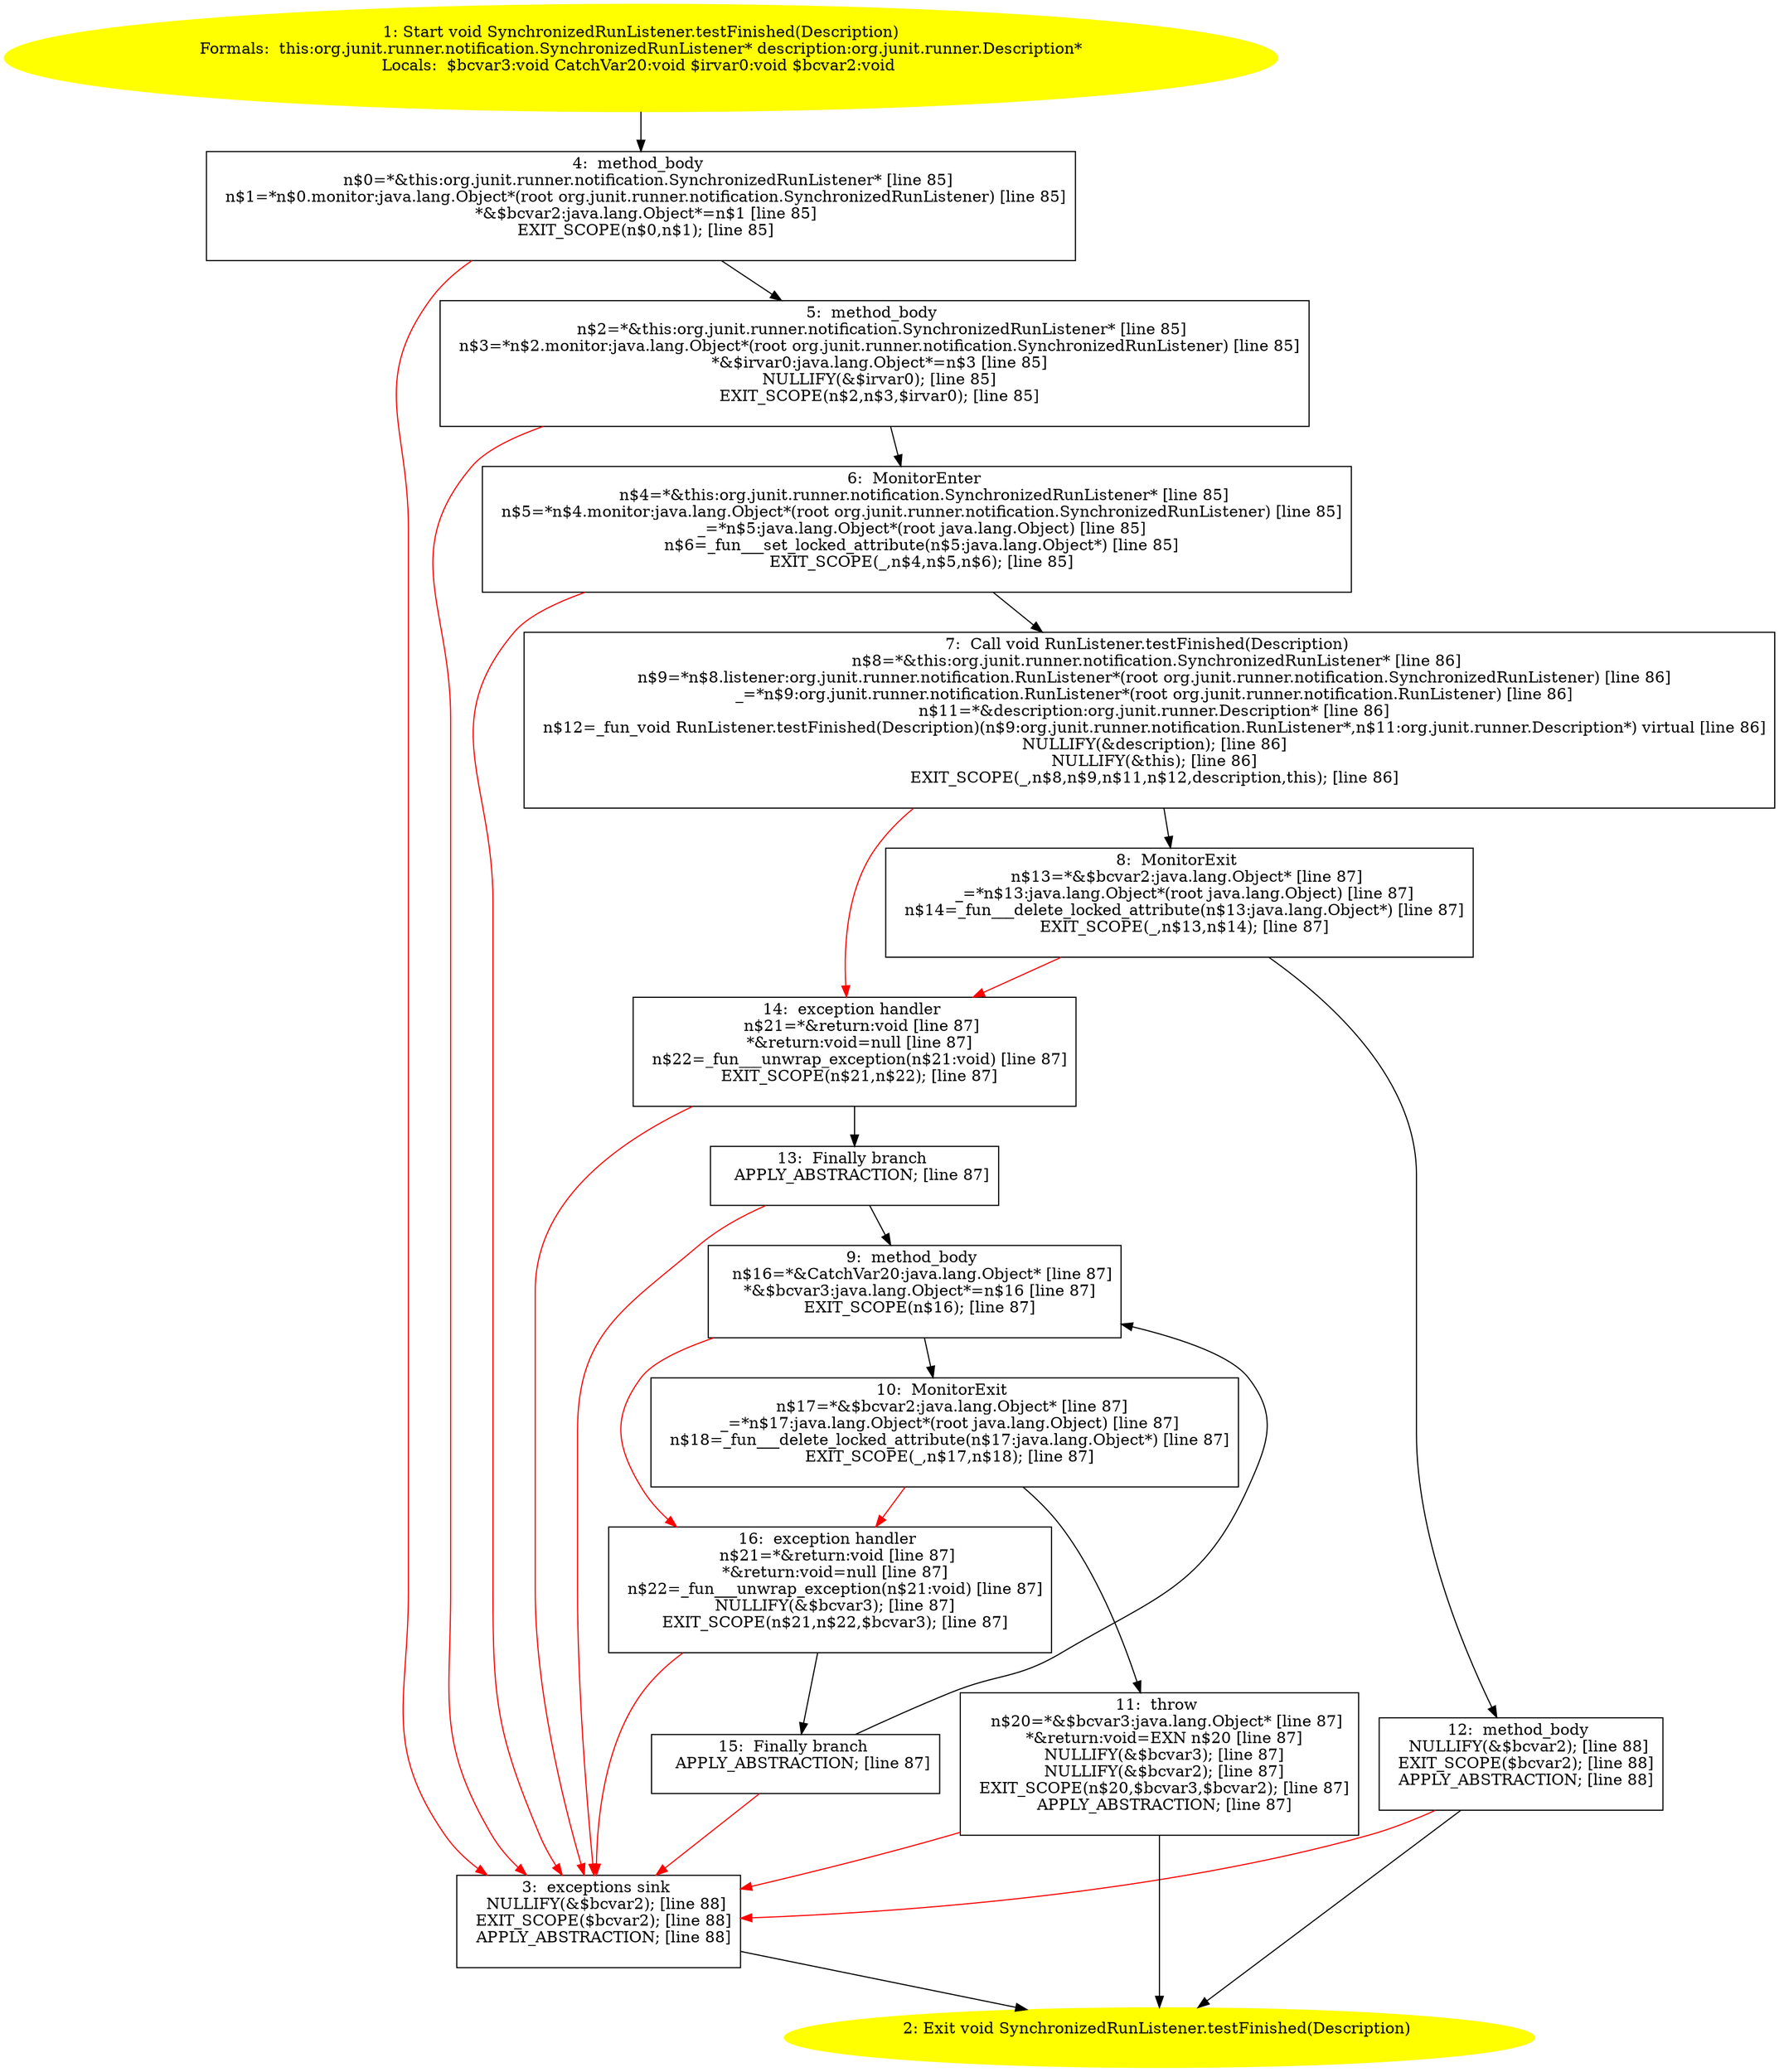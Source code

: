 /* @generated */
digraph cfg {
"org.junit.runner.notification.SynchronizedRunListener.testFinished(org.junit.runner.Description):voi.41c4e7c19a8a32520dc014959a389d0e_1" [label="1: Start void SynchronizedRunListener.testFinished(Description)\nFormals:  this:org.junit.runner.notification.SynchronizedRunListener* description:org.junit.runner.Description*\nLocals:  $bcvar3:void CatchVar20:void $irvar0:void $bcvar2:void \n  " color=yellow style=filled]
	

	 "org.junit.runner.notification.SynchronizedRunListener.testFinished(org.junit.runner.Description):voi.41c4e7c19a8a32520dc014959a389d0e_1" -> "org.junit.runner.notification.SynchronizedRunListener.testFinished(org.junit.runner.Description):voi.41c4e7c19a8a32520dc014959a389d0e_4" ;
"org.junit.runner.notification.SynchronizedRunListener.testFinished(org.junit.runner.Description):voi.41c4e7c19a8a32520dc014959a389d0e_2" [label="2: Exit void SynchronizedRunListener.testFinished(Description) \n  " color=yellow style=filled]
	

"org.junit.runner.notification.SynchronizedRunListener.testFinished(org.junit.runner.Description):voi.41c4e7c19a8a32520dc014959a389d0e_3" [label="3:  exceptions sink \n   NULLIFY(&$bcvar2); [line 88]\n  EXIT_SCOPE($bcvar2); [line 88]\n  APPLY_ABSTRACTION; [line 88]\n " shape="box"]
	

	 "org.junit.runner.notification.SynchronizedRunListener.testFinished(org.junit.runner.Description):voi.41c4e7c19a8a32520dc014959a389d0e_3" -> "org.junit.runner.notification.SynchronizedRunListener.testFinished(org.junit.runner.Description):voi.41c4e7c19a8a32520dc014959a389d0e_2" ;
"org.junit.runner.notification.SynchronizedRunListener.testFinished(org.junit.runner.Description):voi.41c4e7c19a8a32520dc014959a389d0e_4" [label="4:  method_body \n   n$0=*&this:org.junit.runner.notification.SynchronizedRunListener* [line 85]\n  n$1=*n$0.monitor:java.lang.Object*(root org.junit.runner.notification.SynchronizedRunListener) [line 85]\n  *&$bcvar2:java.lang.Object*=n$1 [line 85]\n  EXIT_SCOPE(n$0,n$1); [line 85]\n " shape="box"]
	

	 "org.junit.runner.notification.SynchronizedRunListener.testFinished(org.junit.runner.Description):voi.41c4e7c19a8a32520dc014959a389d0e_4" -> "org.junit.runner.notification.SynchronizedRunListener.testFinished(org.junit.runner.Description):voi.41c4e7c19a8a32520dc014959a389d0e_5" ;
	 "org.junit.runner.notification.SynchronizedRunListener.testFinished(org.junit.runner.Description):voi.41c4e7c19a8a32520dc014959a389d0e_4" -> "org.junit.runner.notification.SynchronizedRunListener.testFinished(org.junit.runner.Description):voi.41c4e7c19a8a32520dc014959a389d0e_3" [color="red" ];
"org.junit.runner.notification.SynchronizedRunListener.testFinished(org.junit.runner.Description):voi.41c4e7c19a8a32520dc014959a389d0e_5" [label="5:  method_body \n   n$2=*&this:org.junit.runner.notification.SynchronizedRunListener* [line 85]\n  n$3=*n$2.monitor:java.lang.Object*(root org.junit.runner.notification.SynchronizedRunListener) [line 85]\n  *&$irvar0:java.lang.Object*=n$3 [line 85]\n  NULLIFY(&$irvar0); [line 85]\n  EXIT_SCOPE(n$2,n$3,$irvar0); [line 85]\n " shape="box"]
	

	 "org.junit.runner.notification.SynchronizedRunListener.testFinished(org.junit.runner.Description):voi.41c4e7c19a8a32520dc014959a389d0e_5" -> "org.junit.runner.notification.SynchronizedRunListener.testFinished(org.junit.runner.Description):voi.41c4e7c19a8a32520dc014959a389d0e_6" ;
	 "org.junit.runner.notification.SynchronizedRunListener.testFinished(org.junit.runner.Description):voi.41c4e7c19a8a32520dc014959a389d0e_5" -> "org.junit.runner.notification.SynchronizedRunListener.testFinished(org.junit.runner.Description):voi.41c4e7c19a8a32520dc014959a389d0e_3" [color="red" ];
"org.junit.runner.notification.SynchronizedRunListener.testFinished(org.junit.runner.Description):voi.41c4e7c19a8a32520dc014959a389d0e_6" [label="6:  MonitorEnter \n   n$4=*&this:org.junit.runner.notification.SynchronizedRunListener* [line 85]\n  n$5=*n$4.monitor:java.lang.Object*(root org.junit.runner.notification.SynchronizedRunListener) [line 85]\n  _=*n$5:java.lang.Object*(root java.lang.Object) [line 85]\n  n$6=_fun___set_locked_attribute(n$5:java.lang.Object*) [line 85]\n  EXIT_SCOPE(_,n$4,n$5,n$6); [line 85]\n " shape="box"]
	

	 "org.junit.runner.notification.SynchronizedRunListener.testFinished(org.junit.runner.Description):voi.41c4e7c19a8a32520dc014959a389d0e_6" -> "org.junit.runner.notification.SynchronizedRunListener.testFinished(org.junit.runner.Description):voi.41c4e7c19a8a32520dc014959a389d0e_7" ;
	 "org.junit.runner.notification.SynchronizedRunListener.testFinished(org.junit.runner.Description):voi.41c4e7c19a8a32520dc014959a389d0e_6" -> "org.junit.runner.notification.SynchronizedRunListener.testFinished(org.junit.runner.Description):voi.41c4e7c19a8a32520dc014959a389d0e_3" [color="red" ];
"org.junit.runner.notification.SynchronizedRunListener.testFinished(org.junit.runner.Description):voi.41c4e7c19a8a32520dc014959a389d0e_7" [label="7:  Call void RunListener.testFinished(Description) \n   n$8=*&this:org.junit.runner.notification.SynchronizedRunListener* [line 86]\n  n$9=*n$8.listener:org.junit.runner.notification.RunListener*(root org.junit.runner.notification.SynchronizedRunListener) [line 86]\n  _=*n$9:org.junit.runner.notification.RunListener*(root org.junit.runner.notification.RunListener) [line 86]\n  n$11=*&description:org.junit.runner.Description* [line 86]\n  n$12=_fun_void RunListener.testFinished(Description)(n$9:org.junit.runner.notification.RunListener*,n$11:org.junit.runner.Description*) virtual [line 86]\n  NULLIFY(&description); [line 86]\n  NULLIFY(&this); [line 86]\n  EXIT_SCOPE(_,n$8,n$9,n$11,n$12,description,this); [line 86]\n " shape="box"]
	

	 "org.junit.runner.notification.SynchronizedRunListener.testFinished(org.junit.runner.Description):voi.41c4e7c19a8a32520dc014959a389d0e_7" -> "org.junit.runner.notification.SynchronizedRunListener.testFinished(org.junit.runner.Description):voi.41c4e7c19a8a32520dc014959a389d0e_8" ;
	 "org.junit.runner.notification.SynchronizedRunListener.testFinished(org.junit.runner.Description):voi.41c4e7c19a8a32520dc014959a389d0e_7" -> "org.junit.runner.notification.SynchronizedRunListener.testFinished(org.junit.runner.Description):voi.41c4e7c19a8a32520dc014959a389d0e_14" [color="red" ];
"org.junit.runner.notification.SynchronizedRunListener.testFinished(org.junit.runner.Description):voi.41c4e7c19a8a32520dc014959a389d0e_8" [label="8:  MonitorExit \n   n$13=*&$bcvar2:java.lang.Object* [line 87]\n  _=*n$13:java.lang.Object*(root java.lang.Object) [line 87]\n  n$14=_fun___delete_locked_attribute(n$13:java.lang.Object*) [line 87]\n  EXIT_SCOPE(_,n$13,n$14); [line 87]\n " shape="box"]
	

	 "org.junit.runner.notification.SynchronizedRunListener.testFinished(org.junit.runner.Description):voi.41c4e7c19a8a32520dc014959a389d0e_8" -> "org.junit.runner.notification.SynchronizedRunListener.testFinished(org.junit.runner.Description):voi.41c4e7c19a8a32520dc014959a389d0e_12" ;
	 "org.junit.runner.notification.SynchronizedRunListener.testFinished(org.junit.runner.Description):voi.41c4e7c19a8a32520dc014959a389d0e_8" -> "org.junit.runner.notification.SynchronizedRunListener.testFinished(org.junit.runner.Description):voi.41c4e7c19a8a32520dc014959a389d0e_14" [color="red" ];
"org.junit.runner.notification.SynchronizedRunListener.testFinished(org.junit.runner.Description):voi.41c4e7c19a8a32520dc014959a389d0e_9" [label="9:  method_body \n   n$16=*&CatchVar20:java.lang.Object* [line 87]\n  *&$bcvar3:java.lang.Object*=n$16 [line 87]\n  EXIT_SCOPE(n$16); [line 87]\n " shape="box"]
	

	 "org.junit.runner.notification.SynchronizedRunListener.testFinished(org.junit.runner.Description):voi.41c4e7c19a8a32520dc014959a389d0e_9" -> "org.junit.runner.notification.SynchronizedRunListener.testFinished(org.junit.runner.Description):voi.41c4e7c19a8a32520dc014959a389d0e_10" ;
	 "org.junit.runner.notification.SynchronizedRunListener.testFinished(org.junit.runner.Description):voi.41c4e7c19a8a32520dc014959a389d0e_9" -> "org.junit.runner.notification.SynchronizedRunListener.testFinished(org.junit.runner.Description):voi.41c4e7c19a8a32520dc014959a389d0e_16" [color="red" ];
"org.junit.runner.notification.SynchronizedRunListener.testFinished(org.junit.runner.Description):voi.41c4e7c19a8a32520dc014959a389d0e_10" [label="10:  MonitorExit \n   n$17=*&$bcvar2:java.lang.Object* [line 87]\n  _=*n$17:java.lang.Object*(root java.lang.Object) [line 87]\n  n$18=_fun___delete_locked_attribute(n$17:java.lang.Object*) [line 87]\n  EXIT_SCOPE(_,n$17,n$18); [line 87]\n " shape="box"]
	

	 "org.junit.runner.notification.SynchronizedRunListener.testFinished(org.junit.runner.Description):voi.41c4e7c19a8a32520dc014959a389d0e_10" -> "org.junit.runner.notification.SynchronizedRunListener.testFinished(org.junit.runner.Description):voi.41c4e7c19a8a32520dc014959a389d0e_11" ;
	 "org.junit.runner.notification.SynchronizedRunListener.testFinished(org.junit.runner.Description):voi.41c4e7c19a8a32520dc014959a389d0e_10" -> "org.junit.runner.notification.SynchronizedRunListener.testFinished(org.junit.runner.Description):voi.41c4e7c19a8a32520dc014959a389d0e_16" [color="red" ];
"org.junit.runner.notification.SynchronizedRunListener.testFinished(org.junit.runner.Description):voi.41c4e7c19a8a32520dc014959a389d0e_11" [label="11:  throw \n   n$20=*&$bcvar3:java.lang.Object* [line 87]\n  *&return:void=EXN n$20 [line 87]\n  NULLIFY(&$bcvar3); [line 87]\n  NULLIFY(&$bcvar2); [line 87]\n  EXIT_SCOPE(n$20,$bcvar3,$bcvar2); [line 87]\n  APPLY_ABSTRACTION; [line 87]\n " shape="box"]
	

	 "org.junit.runner.notification.SynchronizedRunListener.testFinished(org.junit.runner.Description):voi.41c4e7c19a8a32520dc014959a389d0e_11" -> "org.junit.runner.notification.SynchronizedRunListener.testFinished(org.junit.runner.Description):voi.41c4e7c19a8a32520dc014959a389d0e_2" ;
	 "org.junit.runner.notification.SynchronizedRunListener.testFinished(org.junit.runner.Description):voi.41c4e7c19a8a32520dc014959a389d0e_11" -> "org.junit.runner.notification.SynchronizedRunListener.testFinished(org.junit.runner.Description):voi.41c4e7c19a8a32520dc014959a389d0e_3" [color="red" ];
"org.junit.runner.notification.SynchronizedRunListener.testFinished(org.junit.runner.Description):voi.41c4e7c19a8a32520dc014959a389d0e_12" [label="12:  method_body \n   NULLIFY(&$bcvar2); [line 88]\n  EXIT_SCOPE($bcvar2); [line 88]\n  APPLY_ABSTRACTION; [line 88]\n " shape="box"]
	

	 "org.junit.runner.notification.SynchronizedRunListener.testFinished(org.junit.runner.Description):voi.41c4e7c19a8a32520dc014959a389d0e_12" -> "org.junit.runner.notification.SynchronizedRunListener.testFinished(org.junit.runner.Description):voi.41c4e7c19a8a32520dc014959a389d0e_2" ;
	 "org.junit.runner.notification.SynchronizedRunListener.testFinished(org.junit.runner.Description):voi.41c4e7c19a8a32520dc014959a389d0e_12" -> "org.junit.runner.notification.SynchronizedRunListener.testFinished(org.junit.runner.Description):voi.41c4e7c19a8a32520dc014959a389d0e_3" [color="red" ];
"org.junit.runner.notification.SynchronizedRunListener.testFinished(org.junit.runner.Description):voi.41c4e7c19a8a32520dc014959a389d0e_13" [label="13:  Finally branch \n   APPLY_ABSTRACTION; [line 87]\n " shape="box"]
	

	 "org.junit.runner.notification.SynchronizedRunListener.testFinished(org.junit.runner.Description):voi.41c4e7c19a8a32520dc014959a389d0e_13" -> "org.junit.runner.notification.SynchronizedRunListener.testFinished(org.junit.runner.Description):voi.41c4e7c19a8a32520dc014959a389d0e_9" ;
	 "org.junit.runner.notification.SynchronizedRunListener.testFinished(org.junit.runner.Description):voi.41c4e7c19a8a32520dc014959a389d0e_13" -> "org.junit.runner.notification.SynchronizedRunListener.testFinished(org.junit.runner.Description):voi.41c4e7c19a8a32520dc014959a389d0e_3" [color="red" ];
"org.junit.runner.notification.SynchronizedRunListener.testFinished(org.junit.runner.Description):voi.41c4e7c19a8a32520dc014959a389d0e_14" [label="14:  exception handler \n   n$21=*&return:void [line 87]\n  *&return:void=null [line 87]\n  n$22=_fun___unwrap_exception(n$21:void) [line 87]\n  EXIT_SCOPE(n$21,n$22); [line 87]\n " shape="box"]
	

	 "org.junit.runner.notification.SynchronizedRunListener.testFinished(org.junit.runner.Description):voi.41c4e7c19a8a32520dc014959a389d0e_14" -> "org.junit.runner.notification.SynchronizedRunListener.testFinished(org.junit.runner.Description):voi.41c4e7c19a8a32520dc014959a389d0e_13" ;
	 "org.junit.runner.notification.SynchronizedRunListener.testFinished(org.junit.runner.Description):voi.41c4e7c19a8a32520dc014959a389d0e_14" -> "org.junit.runner.notification.SynchronizedRunListener.testFinished(org.junit.runner.Description):voi.41c4e7c19a8a32520dc014959a389d0e_3" [color="red" ];
"org.junit.runner.notification.SynchronizedRunListener.testFinished(org.junit.runner.Description):voi.41c4e7c19a8a32520dc014959a389d0e_15" [label="15:  Finally branch \n   APPLY_ABSTRACTION; [line 87]\n " shape="box"]
	

	 "org.junit.runner.notification.SynchronizedRunListener.testFinished(org.junit.runner.Description):voi.41c4e7c19a8a32520dc014959a389d0e_15" -> "org.junit.runner.notification.SynchronizedRunListener.testFinished(org.junit.runner.Description):voi.41c4e7c19a8a32520dc014959a389d0e_9" ;
	 "org.junit.runner.notification.SynchronizedRunListener.testFinished(org.junit.runner.Description):voi.41c4e7c19a8a32520dc014959a389d0e_15" -> "org.junit.runner.notification.SynchronizedRunListener.testFinished(org.junit.runner.Description):voi.41c4e7c19a8a32520dc014959a389d0e_3" [color="red" ];
"org.junit.runner.notification.SynchronizedRunListener.testFinished(org.junit.runner.Description):voi.41c4e7c19a8a32520dc014959a389d0e_16" [label="16:  exception handler \n   n$21=*&return:void [line 87]\n  *&return:void=null [line 87]\n  n$22=_fun___unwrap_exception(n$21:void) [line 87]\n  NULLIFY(&$bcvar3); [line 87]\n  EXIT_SCOPE(n$21,n$22,$bcvar3); [line 87]\n " shape="box"]
	

	 "org.junit.runner.notification.SynchronizedRunListener.testFinished(org.junit.runner.Description):voi.41c4e7c19a8a32520dc014959a389d0e_16" -> "org.junit.runner.notification.SynchronizedRunListener.testFinished(org.junit.runner.Description):voi.41c4e7c19a8a32520dc014959a389d0e_15" ;
	 "org.junit.runner.notification.SynchronizedRunListener.testFinished(org.junit.runner.Description):voi.41c4e7c19a8a32520dc014959a389d0e_16" -> "org.junit.runner.notification.SynchronizedRunListener.testFinished(org.junit.runner.Description):voi.41c4e7c19a8a32520dc014959a389d0e_3" [color="red" ];
}
